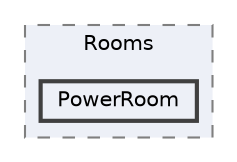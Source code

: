 digraph "Assets/Scripts/Ship/Rooms/PowerRoom"
{
 // INTERACTIVE_SVG=YES
 // LATEX_PDF_SIZE
  bgcolor="transparent";
  edge [fontname=Helvetica,fontsize=10,labelfontname=Helvetica,labelfontsize=10];
  node [fontname=Helvetica,fontsize=10,shape=box,height=0.2,width=0.4];
  compound=true
  subgraph clusterdir_a529025ea757274504fc567e115d1528 {
    graph [ bgcolor="#edf0f7", pencolor="grey50", label="Rooms", fontname=Helvetica,fontsize=10 style="filled,dashed", URL="dir_a529025ea757274504fc567e115d1528.html",tooltip=""]
  dir_e05db293bb8fdec260ceddb9275ca4fa [label="PowerRoom", fillcolor="#edf0f7", color="grey25", style="filled,bold", URL="dir_e05db293bb8fdec260ceddb9275ca4fa.html",tooltip=""];
  }
}
